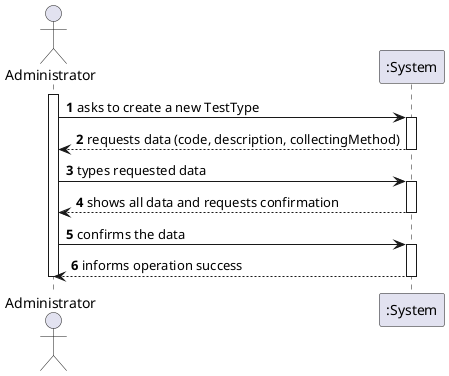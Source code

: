 @startuml
autonumber
actor "Administrator" as OE

activate OE
OE -> ":System" : asks to create a new TestType
activate ":System"
":System" --> OE : requests data (code, description, collectingMethod)
deactivate ":System"

OE -> ":System" : types requested data

activate ":System"
":System" --> OE : shows all data and requests confirmation
deactivate ":System"

OE -> ":System" : confirms the data
activate ":System"
":System" --> OE : informs operation success
deactivate ":System"

deactivate OE

@enduml
